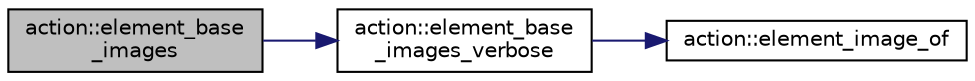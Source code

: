 digraph "action::element_base_images"
{
  edge [fontname="Helvetica",fontsize="10",labelfontname="Helvetica",labelfontsize="10"];
  node [fontname="Helvetica",fontsize="10",shape=record];
  rankdir="LR";
  Node2932 [label="action::element_base\l_images",height=0.2,width=0.4,color="black", fillcolor="grey75", style="filled", fontcolor="black"];
  Node2932 -> Node2933 [color="midnightblue",fontsize="10",style="solid",fontname="Helvetica"];
  Node2933 [label="action::element_base\l_images_verbose",height=0.2,width=0.4,color="black", fillcolor="white", style="filled",URL="$d2/d86/classaction.html#a1e9bc21306d122f1c7b5b8d98d2d6dfd"];
  Node2933 -> Node2934 [color="midnightblue",fontsize="10",style="solid",fontname="Helvetica"];
  Node2934 [label="action::element_image_of",height=0.2,width=0.4,color="black", fillcolor="white", style="filled",URL="$d2/d86/classaction.html#ae09559d4537a048fc860f8a74a31393d"];
}
